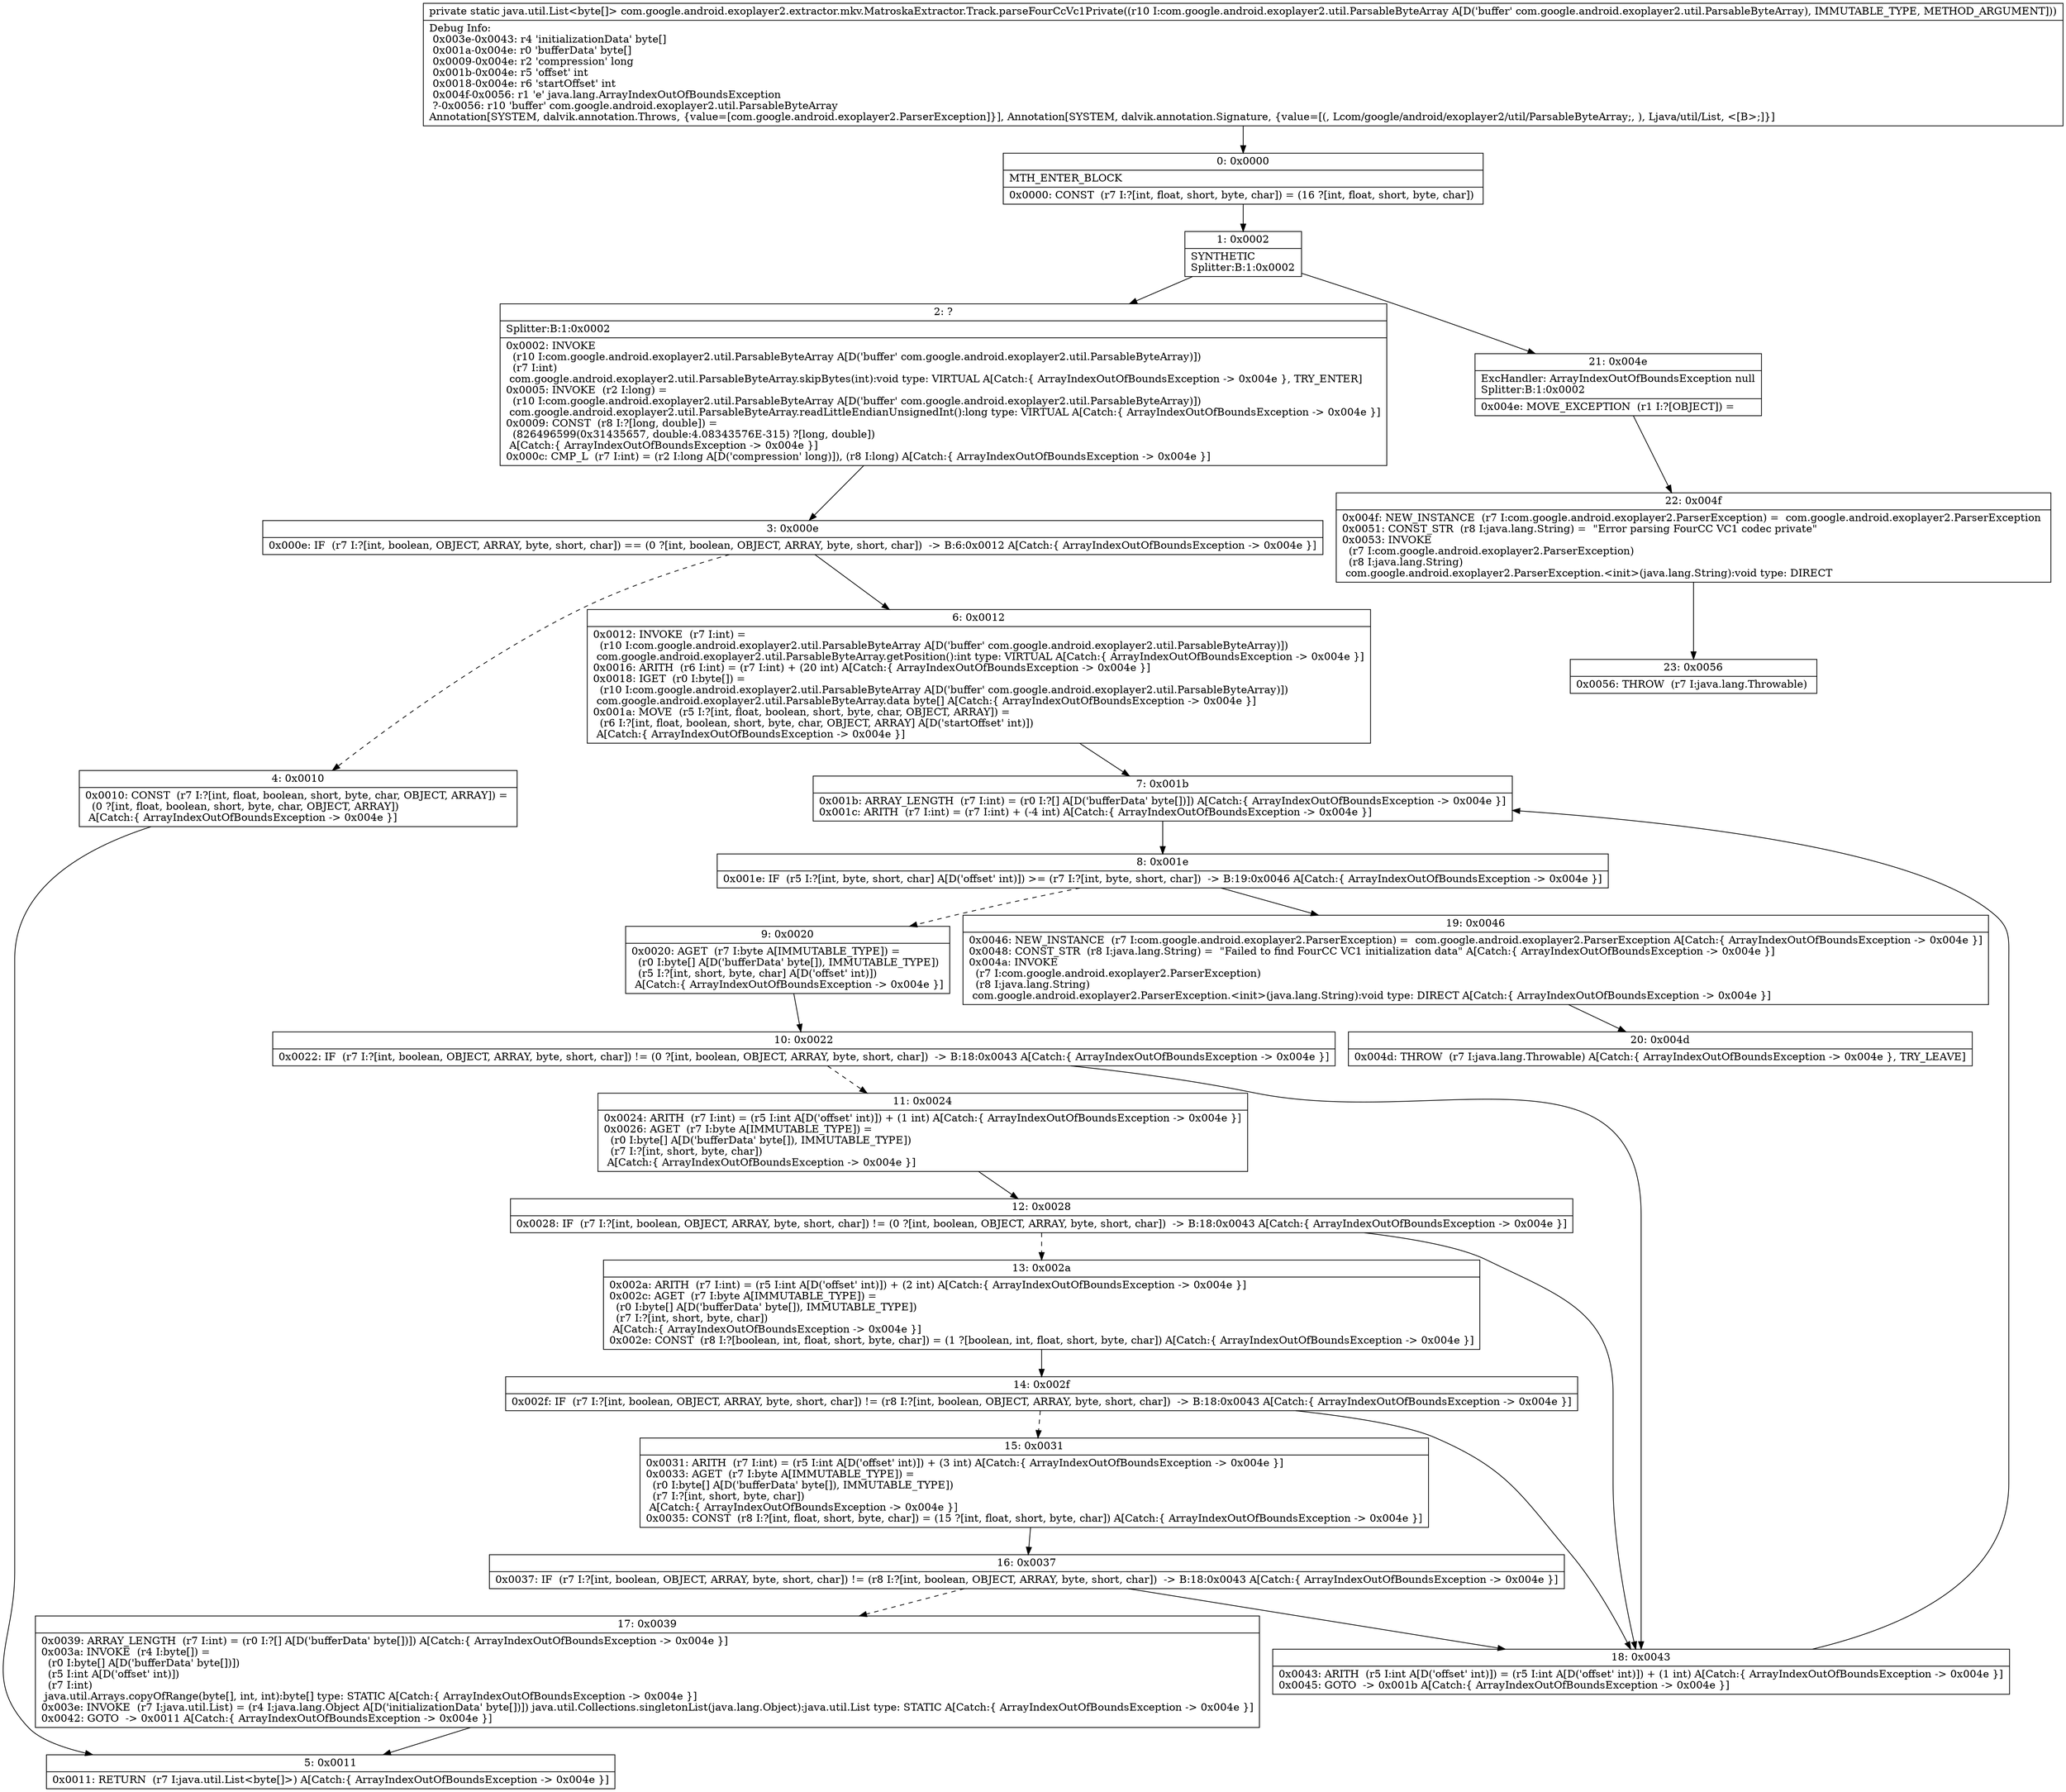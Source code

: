 digraph "CFG forcom.google.android.exoplayer2.extractor.mkv.MatroskaExtractor.Track.parseFourCcVc1Private(Lcom\/google\/android\/exoplayer2\/util\/ParsableByteArray;)Ljava\/util\/List;" {
Node_0 [shape=record,label="{0\:\ 0x0000|MTH_ENTER_BLOCK\l|0x0000: CONST  (r7 I:?[int, float, short, byte, char]) = (16 ?[int, float, short, byte, char]) \l}"];
Node_1 [shape=record,label="{1\:\ 0x0002|SYNTHETIC\lSplitter:B:1:0x0002\l}"];
Node_2 [shape=record,label="{2\:\ ?|Splitter:B:1:0x0002\l|0x0002: INVOKE  \l  (r10 I:com.google.android.exoplayer2.util.ParsableByteArray A[D('buffer' com.google.android.exoplayer2.util.ParsableByteArray)])\l  (r7 I:int)\l com.google.android.exoplayer2.util.ParsableByteArray.skipBytes(int):void type: VIRTUAL A[Catch:\{ ArrayIndexOutOfBoundsException \-\> 0x004e \}, TRY_ENTER]\l0x0005: INVOKE  (r2 I:long) = \l  (r10 I:com.google.android.exoplayer2.util.ParsableByteArray A[D('buffer' com.google.android.exoplayer2.util.ParsableByteArray)])\l com.google.android.exoplayer2.util.ParsableByteArray.readLittleEndianUnsignedInt():long type: VIRTUAL A[Catch:\{ ArrayIndexOutOfBoundsException \-\> 0x004e \}]\l0x0009: CONST  (r8 I:?[long, double]) = \l  (826496599(0x31435657, double:4.08343576E\-315) ?[long, double])\l A[Catch:\{ ArrayIndexOutOfBoundsException \-\> 0x004e \}]\l0x000c: CMP_L  (r7 I:int) = (r2 I:long A[D('compression' long)]), (r8 I:long) A[Catch:\{ ArrayIndexOutOfBoundsException \-\> 0x004e \}]\l}"];
Node_3 [shape=record,label="{3\:\ 0x000e|0x000e: IF  (r7 I:?[int, boolean, OBJECT, ARRAY, byte, short, char]) == (0 ?[int, boolean, OBJECT, ARRAY, byte, short, char])  \-\> B:6:0x0012 A[Catch:\{ ArrayIndexOutOfBoundsException \-\> 0x004e \}]\l}"];
Node_4 [shape=record,label="{4\:\ 0x0010|0x0010: CONST  (r7 I:?[int, float, boolean, short, byte, char, OBJECT, ARRAY]) = \l  (0 ?[int, float, boolean, short, byte, char, OBJECT, ARRAY])\l A[Catch:\{ ArrayIndexOutOfBoundsException \-\> 0x004e \}]\l}"];
Node_5 [shape=record,label="{5\:\ 0x0011|0x0011: RETURN  (r7 I:java.util.List\<byte[]\>) A[Catch:\{ ArrayIndexOutOfBoundsException \-\> 0x004e \}]\l}"];
Node_6 [shape=record,label="{6\:\ 0x0012|0x0012: INVOKE  (r7 I:int) = \l  (r10 I:com.google.android.exoplayer2.util.ParsableByteArray A[D('buffer' com.google.android.exoplayer2.util.ParsableByteArray)])\l com.google.android.exoplayer2.util.ParsableByteArray.getPosition():int type: VIRTUAL A[Catch:\{ ArrayIndexOutOfBoundsException \-\> 0x004e \}]\l0x0016: ARITH  (r6 I:int) = (r7 I:int) + (20 int) A[Catch:\{ ArrayIndexOutOfBoundsException \-\> 0x004e \}]\l0x0018: IGET  (r0 I:byte[]) = \l  (r10 I:com.google.android.exoplayer2.util.ParsableByteArray A[D('buffer' com.google.android.exoplayer2.util.ParsableByteArray)])\l com.google.android.exoplayer2.util.ParsableByteArray.data byte[] A[Catch:\{ ArrayIndexOutOfBoundsException \-\> 0x004e \}]\l0x001a: MOVE  (r5 I:?[int, float, boolean, short, byte, char, OBJECT, ARRAY]) = \l  (r6 I:?[int, float, boolean, short, byte, char, OBJECT, ARRAY] A[D('startOffset' int)])\l A[Catch:\{ ArrayIndexOutOfBoundsException \-\> 0x004e \}]\l}"];
Node_7 [shape=record,label="{7\:\ 0x001b|0x001b: ARRAY_LENGTH  (r7 I:int) = (r0 I:?[] A[D('bufferData' byte[])]) A[Catch:\{ ArrayIndexOutOfBoundsException \-\> 0x004e \}]\l0x001c: ARITH  (r7 I:int) = (r7 I:int) + (\-4 int) A[Catch:\{ ArrayIndexOutOfBoundsException \-\> 0x004e \}]\l}"];
Node_8 [shape=record,label="{8\:\ 0x001e|0x001e: IF  (r5 I:?[int, byte, short, char] A[D('offset' int)]) \>= (r7 I:?[int, byte, short, char])  \-\> B:19:0x0046 A[Catch:\{ ArrayIndexOutOfBoundsException \-\> 0x004e \}]\l}"];
Node_9 [shape=record,label="{9\:\ 0x0020|0x0020: AGET  (r7 I:byte A[IMMUTABLE_TYPE]) = \l  (r0 I:byte[] A[D('bufferData' byte[]), IMMUTABLE_TYPE])\l  (r5 I:?[int, short, byte, char] A[D('offset' int)])\l A[Catch:\{ ArrayIndexOutOfBoundsException \-\> 0x004e \}]\l}"];
Node_10 [shape=record,label="{10\:\ 0x0022|0x0022: IF  (r7 I:?[int, boolean, OBJECT, ARRAY, byte, short, char]) != (0 ?[int, boolean, OBJECT, ARRAY, byte, short, char])  \-\> B:18:0x0043 A[Catch:\{ ArrayIndexOutOfBoundsException \-\> 0x004e \}]\l}"];
Node_11 [shape=record,label="{11\:\ 0x0024|0x0024: ARITH  (r7 I:int) = (r5 I:int A[D('offset' int)]) + (1 int) A[Catch:\{ ArrayIndexOutOfBoundsException \-\> 0x004e \}]\l0x0026: AGET  (r7 I:byte A[IMMUTABLE_TYPE]) = \l  (r0 I:byte[] A[D('bufferData' byte[]), IMMUTABLE_TYPE])\l  (r7 I:?[int, short, byte, char])\l A[Catch:\{ ArrayIndexOutOfBoundsException \-\> 0x004e \}]\l}"];
Node_12 [shape=record,label="{12\:\ 0x0028|0x0028: IF  (r7 I:?[int, boolean, OBJECT, ARRAY, byte, short, char]) != (0 ?[int, boolean, OBJECT, ARRAY, byte, short, char])  \-\> B:18:0x0043 A[Catch:\{ ArrayIndexOutOfBoundsException \-\> 0x004e \}]\l}"];
Node_13 [shape=record,label="{13\:\ 0x002a|0x002a: ARITH  (r7 I:int) = (r5 I:int A[D('offset' int)]) + (2 int) A[Catch:\{ ArrayIndexOutOfBoundsException \-\> 0x004e \}]\l0x002c: AGET  (r7 I:byte A[IMMUTABLE_TYPE]) = \l  (r0 I:byte[] A[D('bufferData' byte[]), IMMUTABLE_TYPE])\l  (r7 I:?[int, short, byte, char])\l A[Catch:\{ ArrayIndexOutOfBoundsException \-\> 0x004e \}]\l0x002e: CONST  (r8 I:?[boolean, int, float, short, byte, char]) = (1 ?[boolean, int, float, short, byte, char]) A[Catch:\{ ArrayIndexOutOfBoundsException \-\> 0x004e \}]\l}"];
Node_14 [shape=record,label="{14\:\ 0x002f|0x002f: IF  (r7 I:?[int, boolean, OBJECT, ARRAY, byte, short, char]) != (r8 I:?[int, boolean, OBJECT, ARRAY, byte, short, char])  \-\> B:18:0x0043 A[Catch:\{ ArrayIndexOutOfBoundsException \-\> 0x004e \}]\l}"];
Node_15 [shape=record,label="{15\:\ 0x0031|0x0031: ARITH  (r7 I:int) = (r5 I:int A[D('offset' int)]) + (3 int) A[Catch:\{ ArrayIndexOutOfBoundsException \-\> 0x004e \}]\l0x0033: AGET  (r7 I:byte A[IMMUTABLE_TYPE]) = \l  (r0 I:byte[] A[D('bufferData' byte[]), IMMUTABLE_TYPE])\l  (r7 I:?[int, short, byte, char])\l A[Catch:\{ ArrayIndexOutOfBoundsException \-\> 0x004e \}]\l0x0035: CONST  (r8 I:?[int, float, short, byte, char]) = (15 ?[int, float, short, byte, char]) A[Catch:\{ ArrayIndexOutOfBoundsException \-\> 0x004e \}]\l}"];
Node_16 [shape=record,label="{16\:\ 0x0037|0x0037: IF  (r7 I:?[int, boolean, OBJECT, ARRAY, byte, short, char]) != (r8 I:?[int, boolean, OBJECT, ARRAY, byte, short, char])  \-\> B:18:0x0043 A[Catch:\{ ArrayIndexOutOfBoundsException \-\> 0x004e \}]\l}"];
Node_17 [shape=record,label="{17\:\ 0x0039|0x0039: ARRAY_LENGTH  (r7 I:int) = (r0 I:?[] A[D('bufferData' byte[])]) A[Catch:\{ ArrayIndexOutOfBoundsException \-\> 0x004e \}]\l0x003a: INVOKE  (r4 I:byte[]) = \l  (r0 I:byte[] A[D('bufferData' byte[])])\l  (r5 I:int A[D('offset' int)])\l  (r7 I:int)\l java.util.Arrays.copyOfRange(byte[], int, int):byte[] type: STATIC A[Catch:\{ ArrayIndexOutOfBoundsException \-\> 0x004e \}]\l0x003e: INVOKE  (r7 I:java.util.List) = (r4 I:java.lang.Object A[D('initializationData' byte[])]) java.util.Collections.singletonList(java.lang.Object):java.util.List type: STATIC A[Catch:\{ ArrayIndexOutOfBoundsException \-\> 0x004e \}]\l0x0042: GOTO  \-\> 0x0011 A[Catch:\{ ArrayIndexOutOfBoundsException \-\> 0x004e \}]\l}"];
Node_18 [shape=record,label="{18\:\ 0x0043|0x0043: ARITH  (r5 I:int A[D('offset' int)]) = (r5 I:int A[D('offset' int)]) + (1 int) A[Catch:\{ ArrayIndexOutOfBoundsException \-\> 0x004e \}]\l0x0045: GOTO  \-\> 0x001b A[Catch:\{ ArrayIndexOutOfBoundsException \-\> 0x004e \}]\l}"];
Node_19 [shape=record,label="{19\:\ 0x0046|0x0046: NEW_INSTANCE  (r7 I:com.google.android.exoplayer2.ParserException) =  com.google.android.exoplayer2.ParserException A[Catch:\{ ArrayIndexOutOfBoundsException \-\> 0x004e \}]\l0x0048: CONST_STR  (r8 I:java.lang.String) =  \"Failed to find FourCC VC1 initialization data\" A[Catch:\{ ArrayIndexOutOfBoundsException \-\> 0x004e \}]\l0x004a: INVOKE  \l  (r7 I:com.google.android.exoplayer2.ParserException)\l  (r8 I:java.lang.String)\l com.google.android.exoplayer2.ParserException.\<init\>(java.lang.String):void type: DIRECT A[Catch:\{ ArrayIndexOutOfBoundsException \-\> 0x004e \}]\l}"];
Node_20 [shape=record,label="{20\:\ 0x004d|0x004d: THROW  (r7 I:java.lang.Throwable) A[Catch:\{ ArrayIndexOutOfBoundsException \-\> 0x004e \}, TRY_LEAVE]\l}"];
Node_21 [shape=record,label="{21\:\ 0x004e|ExcHandler: ArrayIndexOutOfBoundsException null\lSplitter:B:1:0x0002\l|0x004e: MOVE_EXCEPTION  (r1 I:?[OBJECT]) =  \l}"];
Node_22 [shape=record,label="{22\:\ 0x004f|0x004f: NEW_INSTANCE  (r7 I:com.google.android.exoplayer2.ParserException) =  com.google.android.exoplayer2.ParserException \l0x0051: CONST_STR  (r8 I:java.lang.String) =  \"Error parsing FourCC VC1 codec private\" \l0x0053: INVOKE  \l  (r7 I:com.google.android.exoplayer2.ParserException)\l  (r8 I:java.lang.String)\l com.google.android.exoplayer2.ParserException.\<init\>(java.lang.String):void type: DIRECT \l}"];
Node_23 [shape=record,label="{23\:\ 0x0056|0x0056: THROW  (r7 I:java.lang.Throwable) \l}"];
MethodNode[shape=record,label="{private static java.util.List\<byte[]\> com.google.android.exoplayer2.extractor.mkv.MatroskaExtractor.Track.parseFourCcVc1Private((r10 I:com.google.android.exoplayer2.util.ParsableByteArray A[D('buffer' com.google.android.exoplayer2.util.ParsableByteArray), IMMUTABLE_TYPE, METHOD_ARGUMENT]))  | Debug Info:\l  0x003e\-0x0043: r4 'initializationData' byte[]\l  0x001a\-0x004e: r0 'bufferData' byte[]\l  0x0009\-0x004e: r2 'compression' long\l  0x001b\-0x004e: r5 'offset' int\l  0x0018\-0x004e: r6 'startOffset' int\l  0x004f\-0x0056: r1 'e' java.lang.ArrayIndexOutOfBoundsException\l  ?\-0x0056: r10 'buffer' com.google.android.exoplayer2.util.ParsableByteArray\lAnnotation[SYSTEM, dalvik.annotation.Throws, \{value=[com.google.android.exoplayer2.ParserException]\}], Annotation[SYSTEM, dalvik.annotation.Signature, \{value=[(, Lcom\/google\/android\/exoplayer2\/util\/ParsableByteArray;, ), Ljava\/util\/List, \<[B\>;]\}]\l}"];
MethodNode -> Node_0;
Node_0 -> Node_1;
Node_1 -> Node_2;
Node_1 -> Node_21;
Node_2 -> Node_3;
Node_3 -> Node_4[style=dashed];
Node_3 -> Node_6;
Node_4 -> Node_5;
Node_6 -> Node_7;
Node_7 -> Node_8;
Node_8 -> Node_9[style=dashed];
Node_8 -> Node_19;
Node_9 -> Node_10;
Node_10 -> Node_11[style=dashed];
Node_10 -> Node_18;
Node_11 -> Node_12;
Node_12 -> Node_13[style=dashed];
Node_12 -> Node_18;
Node_13 -> Node_14;
Node_14 -> Node_15[style=dashed];
Node_14 -> Node_18;
Node_15 -> Node_16;
Node_16 -> Node_17[style=dashed];
Node_16 -> Node_18;
Node_17 -> Node_5;
Node_18 -> Node_7;
Node_19 -> Node_20;
Node_21 -> Node_22;
Node_22 -> Node_23;
}

